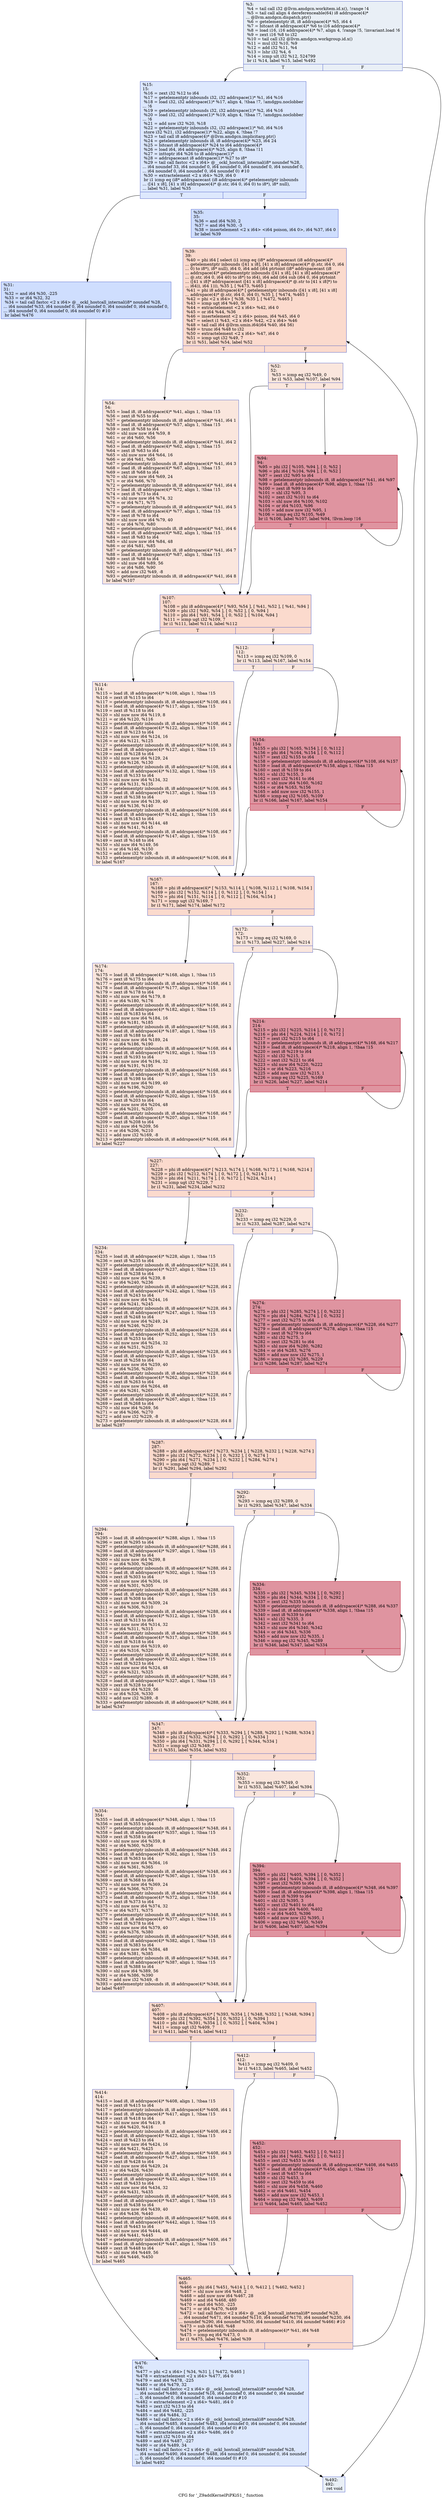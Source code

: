 digraph "CFG for '_Z9addKernelPiPKiS1_' function" {
	label="CFG for '_Z9addKernelPiPKiS1_' function";

	Node0x4648200 [shape=record,color="#3d50c3ff", style=filled, fillcolor="#cedaeb70",label="{%3:\l  %4 = tail call i32 @llvm.amdgcn.workitem.id.x(), !range !4\l  %5 = tail call align 4 dereferenceable(64) i8 addrspace(4)*\l... @llvm.amdgcn.dispatch.ptr()\l  %6 = getelementptr i8, i8 addrspace(4)* %5, i64 4\l  %7 = bitcast i8 addrspace(4)* %6 to i16 addrspace(4)*\l  %8 = load i16, i16 addrspace(4)* %7, align 4, !range !5, !invariant.load !6\l  %9 = zext i16 %8 to i32\l  %10 = tail call i32 @llvm.amdgcn.workgroup.id.x()\l  %11 = mul i32 %10, %9\l  %12 = add i32 %11, %4\l  %13 = lshr i32 %4, 6\l  %14 = icmp ult i32 %12, 524799\l  br i1 %14, label %15, label %492\l|{<s0>T|<s1>F}}"];
	Node0x4648200:s0 -> Node0x464a190;
	Node0x4648200:s1 -> Node0x464a220;
	Node0x464a190 [shape=record,color="#3d50c3ff", style=filled, fillcolor="#b2ccfb70",label="{%15:\l15:                                               \l  %16 = zext i32 %12 to i64\l  %17 = getelementptr inbounds i32, i32 addrspace(1)* %1, i64 %16\l  %18 = load i32, i32 addrspace(1)* %17, align 4, !tbaa !7, !amdgpu.noclobber\l... !6\l  %19 = getelementptr inbounds i32, i32 addrspace(1)* %2, i64 %16\l  %20 = load i32, i32 addrspace(1)* %19, align 4, !tbaa !7, !amdgpu.noclobber\l... !6\l  %21 = add nsw i32 %20, %18\l  %22 = getelementptr inbounds i32, i32 addrspace(1)* %0, i64 %16\l  store i32 %21, i32 addrspace(1)* %22, align 4, !tbaa !7\l  %23 = tail call i8 addrspace(4)* @llvm.amdgcn.implicitarg.ptr()\l  %24 = getelementptr inbounds i8, i8 addrspace(4)* %23, i64 24\l  %25 = bitcast i8 addrspace(4)* %24 to i64 addrspace(4)*\l  %26 = load i64, i64 addrspace(4)* %25, align 8, !tbaa !11\l  %27 = inttoptr i64 %26 to i8 addrspace(1)*\l  %28 = addrspacecast i8 addrspace(1)* %27 to i8*\l  %29 = tail call fastcc \<2 x i64\> @__ockl_hostcall_internal(i8* noundef %28,\l... i64 noundef 33, i64 noundef 0, i64 noundef 0, i64 noundef 0, i64 noundef 0,\l... i64 noundef 0, i64 noundef 0, i64 noundef 0) #10\l  %30 = extractelement \<2 x i64\> %29, i64 0\l  br i1 icmp eq (i8* addrspacecast (i8 addrspace(4)* getelementptr inbounds\l... ([41 x i8], [41 x i8] addrspace(4)* @.str, i64 0, i64 0) to i8*), i8* null),\l... label %31, label %35\l|{<s0>T|<s1>F}}"];
	Node0x464a190:s0 -> Node0x464c4c0;
	Node0x464a190:s1 -> Node0x464ceb0;
	Node0x464c4c0 [shape=record,color="#3d50c3ff", style=filled, fillcolor="#93b5fe70",label="{%31:\l31:                                               \l  %32 = and i64 %30, -225\l  %33 = or i64 %32, 32\l  %34 = tail call fastcc \<2 x i64\> @__ockl_hostcall_internal(i8* noundef %28,\l... i64 noundef %33, i64 noundef 0, i64 noundef 0, i64 noundef 0, i64 noundef 0,\l... i64 noundef 0, i64 noundef 0, i64 noundef 0) #10\l  br label %476\l}"];
	Node0x464c4c0 -> Node0x464d2c0;
	Node0x464ceb0 [shape=record,color="#3d50c3ff", style=filled, fillcolor="#93b5fe70",label="{%35:\l35:                                               \l  %36 = and i64 %30, 2\l  %37 = and i64 %30, -3\l  %38 = insertelement \<2 x i64\> \<i64 poison, i64 0\>, i64 %37, i64 0\l  br label %39\l}"];
	Node0x464ceb0 -> Node0x464de30;
	Node0x464de30 [shape=record,color="#3d50c3ff", style=filled, fillcolor="#f7ac8e70",label="{%39:\l39:                                               \l  %40 = phi i64 [ select (i1 icmp eq (i8* addrspacecast (i8 addrspace(4)*\l... getelementptr inbounds ([41 x i8], [41 x i8] addrspace(4)* @.str, i64 0, i64\l... 0) to i8*), i8* null), i64 0, i64 add (i64 ptrtoint (i8* addrspacecast (i8\l... addrspace(4)* getelementptr inbounds ([41 x i8], [41 x i8] addrspace(4)*\l... @.str, i64 0, i64 40) to i8*) to i64), i64 add (i64 sub (i64 0, i64 ptrtoint\l... ([41 x i8]* addrspacecast ([41 x i8] addrspace(4)* @.str to [41 x i8]*) to\l... i64)), i64 1))), %35 ], [ %473, %465 ]\l  %41 = phi i8 addrspace(4)* [ getelementptr inbounds ([41 x i8], [41 x i8]\l... addrspace(4)* @.str, i64 0, i64 0), %35 ], [ %474, %465 ]\l  %42 = phi \<2 x i64\> [ %38, %35 ], [ %472, %465 ]\l  %43 = icmp ugt i64 %40, 56\l  %44 = extractelement \<2 x i64\> %42, i64 0\l  %45 = or i64 %44, %36\l  %46 = insertelement \<2 x i64\> poison, i64 %45, i64 0\l  %47 = select i1 %43, \<2 x i64\> %42, \<2 x i64\> %46\l  %48 = tail call i64 @llvm.umin.i64(i64 %40, i64 56)\l  %49 = trunc i64 %48 to i32\l  %50 = extractelement \<2 x i64\> %47, i64 0\l  %51 = icmp ugt i32 %49, 7\l  br i1 %51, label %54, label %52\l|{<s0>T|<s1>F}}"];
	Node0x464de30:s0 -> Node0x464ed80;
	Node0x464de30:s1 -> Node0x464ee10;
	Node0x464ee10 [shape=record,color="#3d50c3ff", style=filled, fillcolor="#f3c7b170",label="{%52:\l52:                                               \l  %53 = icmp eq i32 %49, 0\l  br i1 %53, label %107, label %94\l|{<s0>T|<s1>F}}"];
	Node0x464ee10:s0 -> Node0x464f010;
	Node0x464ee10:s1 -> Node0x464f060;
	Node0x464ed80 [shape=record,color="#3d50c3ff", style=filled, fillcolor="#f3c7b170",label="{%54:\l54:                                               \l  %55 = load i8, i8 addrspace(4)* %41, align 1, !tbaa !15\l  %56 = zext i8 %55 to i64\l  %57 = getelementptr inbounds i8, i8 addrspace(4)* %41, i64 1\l  %58 = load i8, i8 addrspace(4)* %57, align 1, !tbaa !15\l  %59 = zext i8 %58 to i64\l  %60 = shl nuw nsw i64 %59, 8\l  %61 = or i64 %60, %56\l  %62 = getelementptr inbounds i8, i8 addrspace(4)* %41, i64 2\l  %63 = load i8, i8 addrspace(4)* %62, align 1, !tbaa !15\l  %64 = zext i8 %63 to i64\l  %65 = shl nuw nsw i64 %64, 16\l  %66 = or i64 %61, %65\l  %67 = getelementptr inbounds i8, i8 addrspace(4)* %41, i64 3\l  %68 = load i8, i8 addrspace(4)* %67, align 1, !tbaa !15\l  %69 = zext i8 %68 to i64\l  %70 = shl nuw nsw i64 %69, 24\l  %71 = or i64 %66, %70\l  %72 = getelementptr inbounds i8, i8 addrspace(4)* %41, i64 4\l  %73 = load i8, i8 addrspace(4)* %72, align 1, !tbaa !15\l  %74 = zext i8 %73 to i64\l  %75 = shl nuw nsw i64 %74, 32\l  %76 = or i64 %71, %75\l  %77 = getelementptr inbounds i8, i8 addrspace(4)* %41, i64 5\l  %78 = load i8, i8 addrspace(4)* %77, align 1, !tbaa !15\l  %79 = zext i8 %78 to i64\l  %80 = shl nuw nsw i64 %79, 40\l  %81 = or i64 %76, %80\l  %82 = getelementptr inbounds i8, i8 addrspace(4)* %41, i64 6\l  %83 = load i8, i8 addrspace(4)* %82, align 1, !tbaa !15\l  %84 = zext i8 %83 to i64\l  %85 = shl nuw nsw i64 %84, 48\l  %86 = or i64 %81, %85\l  %87 = getelementptr inbounds i8, i8 addrspace(4)* %41, i64 7\l  %88 = load i8, i8 addrspace(4)* %87, align 1, !tbaa !15\l  %89 = zext i8 %88 to i64\l  %90 = shl nuw i64 %89, 56\l  %91 = or i64 %86, %90\l  %92 = add nsw i32 %49, -8\l  %93 = getelementptr inbounds i8, i8 addrspace(4)* %41, i64 8\l  br label %107\l}"];
	Node0x464ed80 -> Node0x464f010;
	Node0x464f060 [shape=record,color="#b70d28ff", style=filled, fillcolor="#b70d2870",label="{%94:\l94:                                               \l  %95 = phi i32 [ %105, %94 ], [ 0, %52 ]\l  %96 = phi i64 [ %104, %94 ], [ 0, %52 ]\l  %97 = zext i32 %95 to i64\l  %98 = getelementptr inbounds i8, i8 addrspace(4)* %41, i64 %97\l  %99 = load i8, i8 addrspace(4)* %98, align 1, !tbaa !15\l  %100 = zext i8 %99 to i64\l  %101 = shl i32 %95, 3\l  %102 = zext i32 %101 to i64\l  %103 = shl nuw i64 %100, %102\l  %104 = or i64 %103, %96\l  %105 = add nuw nsw i32 %95, 1\l  %106 = icmp eq i32 %105, %49\l  br i1 %106, label %107, label %94, !llvm.loop !16\l|{<s0>T|<s1>F}}"];
	Node0x464f060:s0 -> Node0x464f010;
	Node0x464f060:s1 -> Node0x464f060;
	Node0x464f010 [shape=record,color="#3d50c3ff", style=filled, fillcolor="#f7ac8e70",label="{%107:\l107:                                              \l  %108 = phi i8 addrspace(4)* [ %93, %54 ], [ %41, %52 ], [ %41, %94 ]\l  %109 = phi i32 [ %92, %54 ], [ 0, %52 ], [ 0, %94 ]\l  %110 = phi i64 [ %91, %54 ], [ 0, %52 ], [ %104, %94 ]\l  %111 = icmp ugt i32 %109, 7\l  br i1 %111, label %114, label %112\l|{<s0>T|<s1>F}}"];
	Node0x464f010:s0 -> Node0x4651d00;
	Node0x464f010:s1 -> Node0x4651d50;
	Node0x4651d50 [shape=record,color="#3d50c3ff", style=filled, fillcolor="#f3c7b170",label="{%112:\l112:                                              \l  %113 = icmp eq i32 %109, 0\l  br i1 %113, label %167, label %154\l|{<s0>T|<s1>F}}"];
	Node0x4651d50:s0 -> Node0x4651f20;
	Node0x4651d50:s1 -> Node0x4651f70;
	Node0x4651d00 [shape=record,color="#3d50c3ff", style=filled, fillcolor="#f3c7b170",label="{%114:\l114:                                              \l  %115 = load i8, i8 addrspace(4)* %108, align 1, !tbaa !15\l  %116 = zext i8 %115 to i64\l  %117 = getelementptr inbounds i8, i8 addrspace(4)* %108, i64 1\l  %118 = load i8, i8 addrspace(4)* %117, align 1, !tbaa !15\l  %119 = zext i8 %118 to i64\l  %120 = shl nuw nsw i64 %119, 8\l  %121 = or i64 %120, %116\l  %122 = getelementptr inbounds i8, i8 addrspace(4)* %108, i64 2\l  %123 = load i8, i8 addrspace(4)* %122, align 1, !tbaa !15\l  %124 = zext i8 %123 to i64\l  %125 = shl nuw nsw i64 %124, 16\l  %126 = or i64 %121, %125\l  %127 = getelementptr inbounds i8, i8 addrspace(4)* %108, i64 3\l  %128 = load i8, i8 addrspace(4)* %127, align 1, !tbaa !15\l  %129 = zext i8 %128 to i64\l  %130 = shl nuw nsw i64 %129, 24\l  %131 = or i64 %126, %130\l  %132 = getelementptr inbounds i8, i8 addrspace(4)* %108, i64 4\l  %133 = load i8, i8 addrspace(4)* %132, align 1, !tbaa !15\l  %134 = zext i8 %133 to i64\l  %135 = shl nuw nsw i64 %134, 32\l  %136 = or i64 %131, %135\l  %137 = getelementptr inbounds i8, i8 addrspace(4)* %108, i64 5\l  %138 = load i8, i8 addrspace(4)* %137, align 1, !tbaa !15\l  %139 = zext i8 %138 to i64\l  %140 = shl nuw nsw i64 %139, 40\l  %141 = or i64 %136, %140\l  %142 = getelementptr inbounds i8, i8 addrspace(4)* %108, i64 6\l  %143 = load i8, i8 addrspace(4)* %142, align 1, !tbaa !15\l  %144 = zext i8 %143 to i64\l  %145 = shl nuw nsw i64 %144, 48\l  %146 = or i64 %141, %145\l  %147 = getelementptr inbounds i8, i8 addrspace(4)* %108, i64 7\l  %148 = load i8, i8 addrspace(4)* %147, align 1, !tbaa !15\l  %149 = zext i8 %148 to i64\l  %150 = shl nuw i64 %149, 56\l  %151 = or i64 %146, %150\l  %152 = add nsw i32 %109, -8\l  %153 = getelementptr inbounds i8, i8 addrspace(4)* %108, i64 8\l  br label %167\l}"];
	Node0x4651d00 -> Node0x4651f20;
	Node0x4651f70 [shape=record,color="#b70d28ff", style=filled, fillcolor="#b70d2870",label="{%154:\l154:                                              \l  %155 = phi i32 [ %165, %154 ], [ 0, %112 ]\l  %156 = phi i64 [ %164, %154 ], [ 0, %112 ]\l  %157 = zext i32 %155 to i64\l  %158 = getelementptr inbounds i8, i8 addrspace(4)* %108, i64 %157\l  %159 = load i8, i8 addrspace(4)* %158, align 1, !tbaa !15\l  %160 = zext i8 %159 to i64\l  %161 = shl i32 %155, 3\l  %162 = zext i32 %161 to i64\l  %163 = shl nuw i64 %160, %162\l  %164 = or i64 %163, %156\l  %165 = add nuw nsw i32 %155, 1\l  %166 = icmp eq i32 %165, %109\l  br i1 %166, label %167, label %154\l|{<s0>T|<s1>F}}"];
	Node0x4651f70:s0 -> Node0x4651f20;
	Node0x4651f70:s1 -> Node0x4651f70;
	Node0x4651f20 [shape=record,color="#3d50c3ff", style=filled, fillcolor="#f7ac8e70",label="{%167:\l167:                                              \l  %168 = phi i8 addrspace(4)* [ %153, %114 ], [ %108, %112 ], [ %108, %154 ]\l  %169 = phi i32 [ %152, %114 ], [ 0, %112 ], [ 0, %154 ]\l  %170 = phi i64 [ %151, %114 ], [ 0, %112 ], [ %164, %154 ]\l  %171 = icmp ugt i32 %169, 7\l  br i1 %171, label %174, label %172\l|{<s0>T|<s1>F}}"];
	Node0x4651f20:s0 -> Node0x4654440;
	Node0x4651f20:s1 -> Node0x4654490;
	Node0x4654490 [shape=record,color="#3d50c3ff", style=filled, fillcolor="#f3c7b170",label="{%172:\l172:                                              \l  %173 = icmp eq i32 %169, 0\l  br i1 %173, label %227, label %214\l|{<s0>T|<s1>F}}"];
	Node0x4654490:s0 -> Node0x4654620;
	Node0x4654490:s1 -> Node0x4654670;
	Node0x4654440 [shape=record,color="#3d50c3ff", style=filled, fillcolor="#f3c7b170",label="{%174:\l174:                                              \l  %175 = load i8, i8 addrspace(4)* %168, align 1, !tbaa !15\l  %176 = zext i8 %175 to i64\l  %177 = getelementptr inbounds i8, i8 addrspace(4)* %168, i64 1\l  %178 = load i8, i8 addrspace(4)* %177, align 1, !tbaa !15\l  %179 = zext i8 %178 to i64\l  %180 = shl nuw nsw i64 %179, 8\l  %181 = or i64 %180, %176\l  %182 = getelementptr inbounds i8, i8 addrspace(4)* %168, i64 2\l  %183 = load i8, i8 addrspace(4)* %182, align 1, !tbaa !15\l  %184 = zext i8 %183 to i64\l  %185 = shl nuw nsw i64 %184, 16\l  %186 = or i64 %181, %185\l  %187 = getelementptr inbounds i8, i8 addrspace(4)* %168, i64 3\l  %188 = load i8, i8 addrspace(4)* %187, align 1, !tbaa !15\l  %189 = zext i8 %188 to i64\l  %190 = shl nuw nsw i64 %189, 24\l  %191 = or i64 %186, %190\l  %192 = getelementptr inbounds i8, i8 addrspace(4)* %168, i64 4\l  %193 = load i8, i8 addrspace(4)* %192, align 1, !tbaa !15\l  %194 = zext i8 %193 to i64\l  %195 = shl nuw nsw i64 %194, 32\l  %196 = or i64 %191, %195\l  %197 = getelementptr inbounds i8, i8 addrspace(4)* %168, i64 5\l  %198 = load i8, i8 addrspace(4)* %197, align 1, !tbaa !15\l  %199 = zext i8 %198 to i64\l  %200 = shl nuw nsw i64 %199, 40\l  %201 = or i64 %196, %200\l  %202 = getelementptr inbounds i8, i8 addrspace(4)* %168, i64 6\l  %203 = load i8, i8 addrspace(4)* %202, align 1, !tbaa !15\l  %204 = zext i8 %203 to i64\l  %205 = shl nuw nsw i64 %204, 48\l  %206 = or i64 %201, %205\l  %207 = getelementptr inbounds i8, i8 addrspace(4)* %168, i64 7\l  %208 = load i8, i8 addrspace(4)* %207, align 1, !tbaa !15\l  %209 = zext i8 %208 to i64\l  %210 = shl nuw i64 %209, 56\l  %211 = or i64 %206, %210\l  %212 = add nsw i32 %169, -8\l  %213 = getelementptr inbounds i8, i8 addrspace(4)* %168, i64 8\l  br label %227\l}"];
	Node0x4654440 -> Node0x4654620;
	Node0x4654670 [shape=record,color="#b70d28ff", style=filled, fillcolor="#b70d2870",label="{%214:\l214:                                              \l  %215 = phi i32 [ %225, %214 ], [ 0, %172 ]\l  %216 = phi i64 [ %224, %214 ], [ 0, %172 ]\l  %217 = zext i32 %215 to i64\l  %218 = getelementptr inbounds i8, i8 addrspace(4)* %168, i64 %217\l  %219 = load i8, i8 addrspace(4)* %218, align 1, !tbaa !15\l  %220 = zext i8 %219 to i64\l  %221 = shl i32 %215, 3\l  %222 = zext i32 %221 to i64\l  %223 = shl nuw i64 %220, %222\l  %224 = or i64 %223, %216\l  %225 = add nuw nsw i32 %215, 1\l  %226 = icmp eq i32 %225, %169\l  br i1 %226, label %227, label %214\l|{<s0>T|<s1>F}}"];
	Node0x4654670:s0 -> Node0x4654620;
	Node0x4654670:s1 -> Node0x4654670;
	Node0x4654620 [shape=record,color="#3d50c3ff", style=filled, fillcolor="#f7ac8e70",label="{%227:\l227:                                              \l  %228 = phi i8 addrspace(4)* [ %213, %174 ], [ %168, %172 ], [ %168, %214 ]\l  %229 = phi i32 [ %212, %174 ], [ 0, %172 ], [ 0, %214 ]\l  %230 = phi i64 [ %211, %174 ], [ 0, %172 ], [ %224, %214 ]\l  %231 = icmp ugt i32 %229, 7\l  br i1 %231, label %234, label %232\l|{<s0>T|<s1>F}}"];
	Node0x4654620:s0 -> Node0x46566c0;
	Node0x4654620:s1 -> Node0x4656710;
	Node0x4656710 [shape=record,color="#3d50c3ff", style=filled, fillcolor="#f3c7b170",label="{%232:\l232:                                              \l  %233 = icmp eq i32 %229, 0\l  br i1 %233, label %287, label %274\l|{<s0>T|<s1>F}}"];
	Node0x4656710:s0 -> Node0x46568a0;
	Node0x4656710:s1 -> Node0x46568f0;
	Node0x46566c0 [shape=record,color="#3d50c3ff", style=filled, fillcolor="#f3c7b170",label="{%234:\l234:                                              \l  %235 = load i8, i8 addrspace(4)* %228, align 1, !tbaa !15\l  %236 = zext i8 %235 to i64\l  %237 = getelementptr inbounds i8, i8 addrspace(4)* %228, i64 1\l  %238 = load i8, i8 addrspace(4)* %237, align 1, !tbaa !15\l  %239 = zext i8 %238 to i64\l  %240 = shl nuw nsw i64 %239, 8\l  %241 = or i64 %240, %236\l  %242 = getelementptr inbounds i8, i8 addrspace(4)* %228, i64 2\l  %243 = load i8, i8 addrspace(4)* %242, align 1, !tbaa !15\l  %244 = zext i8 %243 to i64\l  %245 = shl nuw nsw i64 %244, 16\l  %246 = or i64 %241, %245\l  %247 = getelementptr inbounds i8, i8 addrspace(4)* %228, i64 3\l  %248 = load i8, i8 addrspace(4)* %247, align 1, !tbaa !15\l  %249 = zext i8 %248 to i64\l  %250 = shl nuw nsw i64 %249, 24\l  %251 = or i64 %246, %250\l  %252 = getelementptr inbounds i8, i8 addrspace(4)* %228, i64 4\l  %253 = load i8, i8 addrspace(4)* %252, align 1, !tbaa !15\l  %254 = zext i8 %253 to i64\l  %255 = shl nuw nsw i64 %254, 32\l  %256 = or i64 %251, %255\l  %257 = getelementptr inbounds i8, i8 addrspace(4)* %228, i64 5\l  %258 = load i8, i8 addrspace(4)* %257, align 1, !tbaa !15\l  %259 = zext i8 %258 to i64\l  %260 = shl nuw nsw i64 %259, 40\l  %261 = or i64 %256, %260\l  %262 = getelementptr inbounds i8, i8 addrspace(4)* %228, i64 6\l  %263 = load i8, i8 addrspace(4)* %262, align 1, !tbaa !15\l  %264 = zext i8 %263 to i64\l  %265 = shl nuw nsw i64 %264, 48\l  %266 = or i64 %261, %265\l  %267 = getelementptr inbounds i8, i8 addrspace(4)* %228, i64 7\l  %268 = load i8, i8 addrspace(4)* %267, align 1, !tbaa !15\l  %269 = zext i8 %268 to i64\l  %270 = shl nuw i64 %269, 56\l  %271 = or i64 %266, %270\l  %272 = add nsw i32 %229, -8\l  %273 = getelementptr inbounds i8, i8 addrspace(4)* %228, i64 8\l  br label %287\l}"];
	Node0x46566c0 -> Node0x46568a0;
	Node0x46568f0 [shape=record,color="#b70d28ff", style=filled, fillcolor="#b70d2870",label="{%274:\l274:                                              \l  %275 = phi i32 [ %285, %274 ], [ 0, %232 ]\l  %276 = phi i64 [ %284, %274 ], [ 0, %232 ]\l  %277 = zext i32 %275 to i64\l  %278 = getelementptr inbounds i8, i8 addrspace(4)* %228, i64 %277\l  %279 = load i8, i8 addrspace(4)* %278, align 1, !tbaa !15\l  %280 = zext i8 %279 to i64\l  %281 = shl i32 %275, 3\l  %282 = zext i32 %281 to i64\l  %283 = shl nuw i64 %280, %282\l  %284 = or i64 %283, %276\l  %285 = add nuw nsw i32 %275, 1\l  %286 = icmp eq i32 %285, %229\l  br i1 %286, label %287, label %274\l|{<s0>T|<s1>F}}"];
	Node0x46568f0:s0 -> Node0x46568a0;
	Node0x46568f0:s1 -> Node0x46568f0;
	Node0x46568a0 [shape=record,color="#3d50c3ff", style=filled, fillcolor="#f7ac8e70",label="{%287:\l287:                                              \l  %288 = phi i8 addrspace(4)* [ %273, %234 ], [ %228, %232 ], [ %228, %274 ]\l  %289 = phi i32 [ %272, %234 ], [ 0, %232 ], [ 0, %274 ]\l  %290 = phi i64 [ %271, %234 ], [ 0, %232 ], [ %284, %274 ]\l  %291 = icmp ugt i32 %289, 7\l  br i1 %291, label %294, label %292\l|{<s0>T|<s1>F}}"];
	Node0x46568a0:s0 -> Node0x4659140;
	Node0x46568a0:s1 -> Node0x4659190;
	Node0x4659190 [shape=record,color="#3d50c3ff", style=filled, fillcolor="#f3c7b170",label="{%292:\l292:                                              \l  %293 = icmp eq i32 %289, 0\l  br i1 %293, label %347, label %334\l|{<s0>T|<s1>F}}"];
	Node0x4659190:s0 -> Node0x4659320;
	Node0x4659190:s1 -> Node0x4659370;
	Node0x4659140 [shape=record,color="#3d50c3ff", style=filled, fillcolor="#f3c7b170",label="{%294:\l294:                                              \l  %295 = load i8, i8 addrspace(4)* %288, align 1, !tbaa !15\l  %296 = zext i8 %295 to i64\l  %297 = getelementptr inbounds i8, i8 addrspace(4)* %288, i64 1\l  %298 = load i8, i8 addrspace(4)* %297, align 1, !tbaa !15\l  %299 = zext i8 %298 to i64\l  %300 = shl nuw nsw i64 %299, 8\l  %301 = or i64 %300, %296\l  %302 = getelementptr inbounds i8, i8 addrspace(4)* %288, i64 2\l  %303 = load i8, i8 addrspace(4)* %302, align 1, !tbaa !15\l  %304 = zext i8 %303 to i64\l  %305 = shl nuw nsw i64 %304, 16\l  %306 = or i64 %301, %305\l  %307 = getelementptr inbounds i8, i8 addrspace(4)* %288, i64 3\l  %308 = load i8, i8 addrspace(4)* %307, align 1, !tbaa !15\l  %309 = zext i8 %308 to i64\l  %310 = shl nuw nsw i64 %309, 24\l  %311 = or i64 %306, %310\l  %312 = getelementptr inbounds i8, i8 addrspace(4)* %288, i64 4\l  %313 = load i8, i8 addrspace(4)* %312, align 1, !tbaa !15\l  %314 = zext i8 %313 to i64\l  %315 = shl nuw nsw i64 %314, 32\l  %316 = or i64 %311, %315\l  %317 = getelementptr inbounds i8, i8 addrspace(4)* %288, i64 5\l  %318 = load i8, i8 addrspace(4)* %317, align 1, !tbaa !15\l  %319 = zext i8 %318 to i64\l  %320 = shl nuw nsw i64 %319, 40\l  %321 = or i64 %316, %320\l  %322 = getelementptr inbounds i8, i8 addrspace(4)* %288, i64 6\l  %323 = load i8, i8 addrspace(4)* %322, align 1, !tbaa !15\l  %324 = zext i8 %323 to i64\l  %325 = shl nuw nsw i64 %324, 48\l  %326 = or i64 %321, %325\l  %327 = getelementptr inbounds i8, i8 addrspace(4)* %288, i64 7\l  %328 = load i8, i8 addrspace(4)* %327, align 1, !tbaa !15\l  %329 = zext i8 %328 to i64\l  %330 = shl nuw i64 %329, 56\l  %331 = or i64 %326, %330\l  %332 = add nsw i32 %289, -8\l  %333 = getelementptr inbounds i8, i8 addrspace(4)* %288, i64 8\l  br label %347\l}"];
	Node0x4659140 -> Node0x4659320;
	Node0x4659370 [shape=record,color="#b70d28ff", style=filled, fillcolor="#b70d2870",label="{%334:\l334:                                              \l  %335 = phi i32 [ %345, %334 ], [ 0, %292 ]\l  %336 = phi i64 [ %344, %334 ], [ 0, %292 ]\l  %337 = zext i32 %335 to i64\l  %338 = getelementptr inbounds i8, i8 addrspace(4)* %288, i64 %337\l  %339 = load i8, i8 addrspace(4)* %338, align 1, !tbaa !15\l  %340 = zext i8 %339 to i64\l  %341 = shl i32 %335, 3\l  %342 = zext i32 %341 to i64\l  %343 = shl nuw i64 %340, %342\l  %344 = or i64 %343, %336\l  %345 = add nuw nsw i32 %335, 1\l  %346 = icmp eq i32 %345, %289\l  br i1 %346, label %347, label %334\l|{<s0>T|<s1>F}}"];
	Node0x4659370:s0 -> Node0x4659320;
	Node0x4659370:s1 -> Node0x4659370;
	Node0x4659320 [shape=record,color="#3d50c3ff", style=filled, fillcolor="#f7ac8e70",label="{%347:\l347:                                              \l  %348 = phi i8 addrspace(4)* [ %333, %294 ], [ %288, %292 ], [ %288, %334 ]\l  %349 = phi i32 [ %332, %294 ], [ 0, %292 ], [ 0, %334 ]\l  %350 = phi i64 [ %331, %294 ], [ 0, %292 ], [ %344, %334 ]\l  %351 = icmp ugt i32 %349, 7\l  br i1 %351, label %354, label %352\l|{<s0>T|<s1>F}}"];
	Node0x4659320:s0 -> Node0x465bde0;
	Node0x4659320:s1 -> Node0x465be30;
	Node0x465be30 [shape=record,color="#3d50c3ff", style=filled, fillcolor="#f3c7b170",label="{%352:\l352:                                              \l  %353 = icmp eq i32 %349, 0\l  br i1 %353, label %407, label %394\l|{<s0>T|<s1>F}}"];
	Node0x465be30:s0 -> Node0x465bfc0;
	Node0x465be30:s1 -> Node0x465c010;
	Node0x465bde0 [shape=record,color="#3d50c3ff", style=filled, fillcolor="#f3c7b170",label="{%354:\l354:                                              \l  %355 = load i8, i8 addrspace(4)* %348, align 1, !tbaa !15\l  %356 = zext i8 %355 to i64\l  %357 = getelementptr inbounds i8, i8 addrspace(4)* %348, i64 1\l  %358 = load i8, i8 addrspace(4)* %357, align 1, !tbaa !15\l  %359 = zext i8 %358 to i64\l  %360 = shl nuw nsw i64 %359, 8\l  %361 = or i64 %360, %356\l  %362 = getelementptr inbounds i8, i8 addrspace(4)* %348, i64 2\l  %363 = load i8, i8 addrspace(4)* %362, align 1, !tbaa !15\l  %364 = zext i8 %363 to i64\l  %365 = shl nuw nsw i64 %364, 16\l  %366 = or i64 %361, %365\l  %367 = getelementptr inbounds i8, i8 addrspace(4)* %348, i64 3\l  %368 = load i8, i8 addrspace(4)* %367, align 1, !tbaa !15\l  %369 = zext i8 %368 to i64\l  %370 = shl nuw nsw i64 %369, 24\l  %371 = or i64 %366, %370\l  %372 = getelementptr inbounds i8, i8 addrspace(4)* %348, i64 4\l  %373 = load i8, i8 addrspace(4)* %372, align 1, !tbaa !15\l  %374 = zext i8 %373 to i64\l  %375 = shl nuw nsw i64 %374, 32\l  %376 = or i64 %371, %375\l  %377 = getelementptr inbounds i8, i8 addrspace(4)* %348, i64 5\l  %378 = load i8, i8 addrspace(4)* %377, align 1, !tbaa !15\l  %379 = zext i8 %378 to i64\l  %380 = shl nuw nsw i64 %379, 40\l  %381 = or i64 %376, %380\l  %382 = getelementptr inbounds i8, i8 addrspace(4)* %348, i64 6\l  %383 = load i8, i8 addrspace(4)* %382, align 1, !tbaa !15\l  %384 = zext i8 %383 to i64\l  %385 = shl nuw nsw i64 %384, 48\l  %386 = or i64 %381, %385\l  %387 = getelementptr inbounds i8, i8 addrspace(4)* %348, i64 7\l  %388 = load i8, i8 addrspace(4)* %387, align 1, !tbaa !15\l  %389 = zext i8 %388 to i64\l  %390 = shl nuw i64 %389, 56\l  %391 = or i64 %386, %390\l  %392 = add nsw i32 %349, -8\l  %393 = getelementptr inbounds i8, i8 addrspace(4)* %348, i64 8\l  br label %407\l}"];
	Node0x465bde0 -> Node0x465bfc0;
	Node0x465c010 [shape=record,color="#b70d28ff", style=filled, fillcolor="#b70d2870",label="{%394:\l394:                                              \l  %395 = phi i32 [ %405, %394 ], [ 0, %352 ]\l  %396 = phi i64 [ %404, %394 ], [ 0, %352 ]\l  %397 = zext i32 %395 to i64\l  %398 = getelementptr inbounds i8, i8 addrspace(4)* %348, i64 %397\l  %399 = load i8, i8 addrspace(4)* %398, align 1, !tbaa !15\l  %400 = zext i8 %399 to i64\l  %401 = shl i32 %395, 3\l  %402 = zext i32 %401 to i64\l  %403 = shl nuw i64 %400, %402\l  %404 = or i64 %403, %396\l  %405 = add nuw nsw i32 %395, 1\l  %406 = icmp eq i32 %405, %349\l  br i1 %406, label %407, label %394\l|{<s0>T|<s1>F}}"];
	Node0x465c010:s0 -> Node0x465bfc0;
	Node0x465c010:s1 -> Node0x465c010;
	Node0x465bfc0 [shape=record,color="#3d50c3ff", style=filled, fillcolor="#f7ac8e70",label="{%407:\l407:                                              \l  %408 = phi i8 addrspace(4)* [ %393, %354 ], [ %348, %352 ], [ %348, %394 ]\l  %409 = phi i32 [ %392, %354 ], [ 0, %352 ], [ 0, %394 ]\l  %410 = phi i64 [ %391, %354 ], [ 0, %352 ], [ %404, %394 ]\l  %411 = icmp ugt i32 %409, 7\l  br i1 %411, label %414, label %412\l|{<s0>T|<s1>F}}"];
	Node0x465bfc0:s0 -> Node0x465e640;
	Node0x465bfc0:s1 -> Node0x465e690;
	Node0x465e690 [shape=record,color="#3d50c3ff", style=filled, fillcolor="#f3c7b170",label="{%412:\l412:                                              \l  %413 = icmp eq i32 %409, 0\l  br i1 %413, label %465, label %452\l|{<s0>T|<s1>F}}"];
	Node0x465e690:s0 -> Node0x464e2b0;
	Node0x465e690:s1 -> Node0x465e820;
	Node0x465e640 [shape=record,color="#3d50c3ff", style=filled, fillcolor="#f3c7b170",label="{%414:\l414:                                              \l  %415 = load i8, i8 addrspace(4)* %408, align 1, !tbaa !15\l  %416 = zext i8 %415 to i64\l  %417 = getelementptr inbounds i8, i8 addrspace(4)* %408, i64 1\l  %418 = load i8, i8 addrspace(4)* %417, align 1, !tbaa !15\l  %419 = zext i8 %418 to i64\l  %420 = shl nuw nsw i64 %419, 8\l  %421 = or i64 %420, %416\l  %422 = getelementptr inbounds i8, i8 addrspace(4)* %408, i64 2\l  %423 = load i8, i8 addrspace(4)* %422, align 1, !tbaa !15\l  %424 = zext i8 %423 to i64\l  %425 = shl nuw nsw i64 %424, 16\l  %426 = or i64 %421, %425\l  %427 = getelementptr inbounds i8, i8 addrspace(4)* %408, i64 3\l  %428 = load i8, i8 addrspace(4)* %427, align 1, !tbaa !15\l  %429 = zext i8 %428 to i64\l  %430 = shl nuw nsw i64 %429, 24\l  %431 = or i64 %426, %430\l  %432 = getelementptr inbounds i8, i8 addrspace(4)* %408, i64 4\l  %433 = load i8, i8 addrspace(4)* %432, align 1, !tbaa !15\l  %434 = zext i8 %433 to i64\l  %435 = shl nuw nsw i64 %434, 32\l  %436 = or i64 %431, %435\l  %437 = getelementptr inbounds i8, i8 addrspace(4)* %408, i64 5\l  %438 = load i8, i8 addrspace(4)* %437, align 1, !tbaa !15\l  %439 = zext i8 %438 to i64\l  %440 = shl nuw nsw i64 %439, 40\l  %441 = or i64 %436, %440\l  %442 = getelementptr inbounds i8, i8 addrspace(4)* %408, i64 6\l  %443 = load i8, i8 addrspace(4)* %442, align 1, !tbaa !15\l  %444 = zext i8 %443 to i64\l  %445 = shl nuw nsw i64 %444, 48\l  %446 = or i64 %441, %445\l  %447 = getelementptr inbounds i8, i8 addrspace(4)* %408, i64 7\l  %448 = load i8, i8 addrspace(4)* %447, align 1, !tbaa !15\l  %449 = zext i8 %448 to i64\l  %450 = shl nuw i64 %449, 56\l  %451 = or i64 %446, %450\l  br label %465\l}"];
	Node0x465e640 -> Node0x464e2b0;
	Node0x465e820 [shape=record,color="#b70d28ff", style=filled, fillcolor="#b70d2870",label="{%452:\l452:                                              \l  %453 = phi i32 [ %463, %452 ], [ 0, %412 ]\l  %454 = phi i64 [ %462, %452 ], [ 0, %412 ]\l  %455 = zext i32 %453 to i64\l  %456 = getelementptr inbounds i8, i8 addrspace(4)* %408, i64 %455\l  %457 = load i8, i8 addrspace(4)* %456, align 1, !tbaa !15\l  %458 = zext i8 %457 to i64\l  %459 = shl i32 %453, 3\l  %460 = zext i32 %459 to i64\l  %461 = shl nuw i64 %458, %460\l  %462 = or i64 %461, %454\l  %463 = add nuw nsw i32 %453, 1\l  %464 = icmp eq i32 %463, %409\l  br i1 %464, label %465, label %452\l|{<s0>T|<s1>F}}"];
	Node0x465e820:s0 -> Node0x464e2b0;
	Node0x465e820:s1 -> Node0x465e820;
	Node0x464e2b0 [shape=record,color="#3d50c3ff", style=filled, fillcolor="#f7ac8e70",label="{%465:\l465:                                              \l  %466 = phi i64 [ %451, %414 ], [ 0, %412 ], [ %462, %452 ]\l  %467 = shl nuw nsw i64 %48, 2\l  %468 = add nuw nsw i64 %467, 28\l  %469 = and i64 %468, 480\l  %470 = and i64 %50, -225\l  %471 = or i64 %470, %469\l  %472 = tail call fastcc \<2 x i64\> @__ockl_hostcall_internal(i8* noundef %28,\l... i64 noundef %471, i64 noundef %110, i64 noundef %170, i64 noundef %230, i64\l... noundef %290, i64 noundef %350, i64 noundef %410, i64 noundef %466) #10\l  %473 = sub i64 %40, %48\l  %474 = getelementptr inbounds i8, i8 addrspace(4)* %41, i64 %48\l  %475 = icmp eq i64 %473, 0\l  br i1 %475, label %476, label %39\l|{<s0>T|<s1>F}}"];
	Node0x464e2b0:s0 -> Node0x464d2c0;
	Node0x464e2b0:s1 -> Node0x464de30;
	Node0x464d2c0 [shape=record,color="#3d50c3ff", style=filled, fillcolor="#b2ccfb70",label="{%476:\l476:                                              \l  %477 = phi \<2 x i64\> [ %34, %31 ], [ %472, %465 ]\l  %478 = extractelement \<2 x i64\> %477, i64 0\l  %479 = and i64 %478, -225\l  %480 = or i64 %479, 32\l  %481 = tail call fastcc \<2 x i64\> @__ockl_hostcall_internal(i8* noundef %28,\l... i64 noundef %480, i64 noundef %16, i64 noundef 0, i64 noundef 0, i64 noundef\l... 0, i64 noundef 0, i64 noundef 0, i64 noundef 0) #10\l  %482 = extractelement \<2 x i64\> %481, i64 0\l  %483 = zext i32 %13 to i64\l  %484 = and i64 %482, -225\l  %485 = or i64 %484, 32\l  %486 = tail call fastcc \<2 x i64\> @__ockl_hostcall_internal(i8* noundef %28,\l... i64 noundef %485, i64 noundef %483, i64 noundef 0, i64 noundef 0, i64 noundef\l... 0, i64 noundef 0, i64 noundef 0, i64 noundef 0) #10\l  %487 = extractelement \<2 x i64\> %486, i64 0\l  %488 = zext i32 %10 to i64\l  %489 = and i64 %487, -227\l  %490 = or i64 %489, 34\l  %491 = tail call fastcc \<2 x i64\> @__ockl_hostcall_internal(i8* noundef %28,\l... i64 noundef %490, i64 noundef %488, i64 noundef 0, i64 noundef 0, i64 noundef\l... 0, i64 noundef 0, i64 noundef 0, i64 noundef 0) #10\l  br label %492\l}"];
	Node0x464d2c0 -> Node0x464a220;
	Node0x464a220 [shape=record,color="#3d50c3ff", style=filled, fillcolor="#cedaeb70",label="{%492:\l492:                                              \l  ret void\l}"];
}
